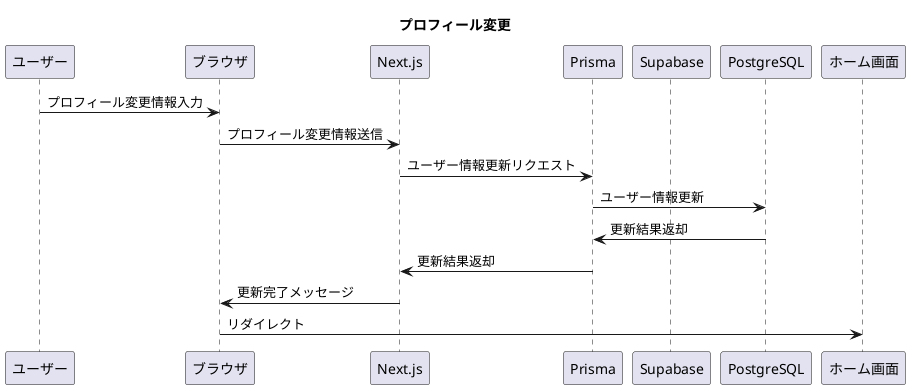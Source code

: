 @startuml funcProfile
title "プロフィール変更"
participant ユーザー
participant ブラウザ
participant Next.js
participant Prisma
participant Supabase
participant PostgreSQL
participant ホーム画面

ユーザー -> ブラウザ: プロフィール変更情報入力
ブラウザ -> Next.js: プロフィール変更情報送信
Next.js -> Prisma: ユーザー情報更新リクエスト
Prisma -> PostgreSQL: ユーザー情報更新
PostgreSQL -> Prisma: 更新結果返却
Prisma -> Next.js: 更新結果返却
Next.js -> ブラウザ: 更新完了メッセージ
ブラウザ -> ホーム画面: リダイレクト
@enduml